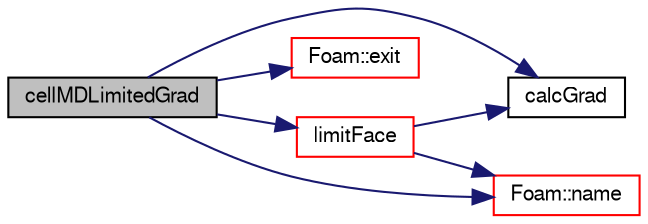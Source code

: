 digraph "cellMDLimitedGrad"
{
  bgcolor="transparent";
  edge [fontname="FreeSans",fontsize="10",labelfontname="FreeSans",labelfontsize="10"];
  node [fontname="FreeSans",fontsize="10",shape=record];
  rankdir="LR";
  Node0 [label="cellMDLimitedGrad",height=0.2,width=0.4,color="black", fillcolor="grey75", style="filled", fontcolor="black"];
  Node0 -> Node1 [color="midnightblue",fontsize="10",style="solid",fontname="FreeSans"];
  Node1 [label="calcGrad",height=0.2,width=0.4,color="black",URL="$a22566.html#a7dfce2567087a0024a7bc24421c8f9c7",tooltip="Return the gradient of the given field to the gradScheme::grad. "];
  Node0 -> Node2 [color="midnightblue",fontsize="10",style="solid",fontname="FreeSans"];
  Node2 [label="Foam::exit",height=0.2,width=0.4,color="red",URL="$a21124.html#a06ca7250d8e89caf05243ec094843642"];
  Node0 -> Node49 [color="midnightblue",fontsize="10",style="solid",fontname="FreeSans"];
  Node49 [label="limitFace",height=0.2,width=0.4,color="red",URL="$a22566.html#a3f608394bf4848c7f7a79d9943e3d05b"];
  Node49 -> Node1 [color="midnightblue",fontsize="10",style="solid",fontname="FreeSans"];
  Node49 -> Node54 [color="midnightblue",fontsize="10",style="solid",fontname="FreeSans"];
  Node54 [label="Foam::name",height=0.2,width=0.4,color="red",URL="$a21124.html#adcb0df2bd4953cb6bb390272d8263c3a",tooltip="Return a string representation of a complex. "];
  Node0 -> Node54 [color="midnightblue",fontsize="10",style="solid",fontname="FreeSans"];
}
